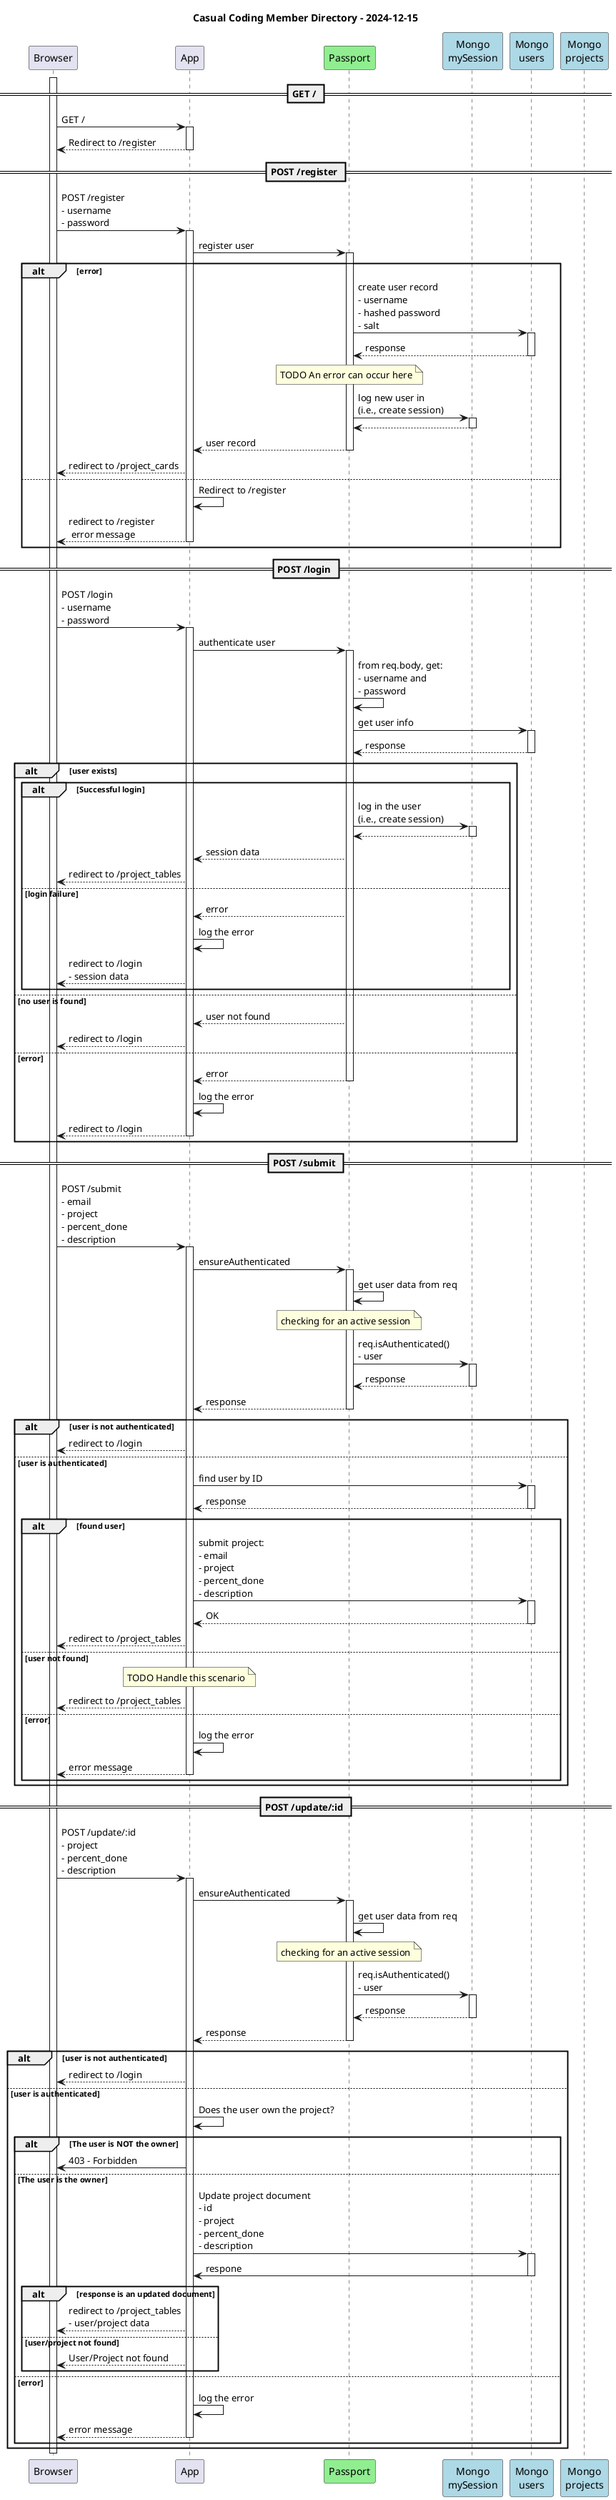@startuml
title Casual Coding Member Directory - 2024-12-15

participant Browser
participant App
participant Passport #lightgreen
participant "Mongo\nmySession" as MySession #lightblue
participant "Mongo\nusers" as Users #lightblue
participant "Mongo\nprojects" as Projects #lightblue

activate Browser

== GET / ==
Browser -> App : GET /
activate App
App --> Browser : Redirect to /register
deactivate App


== POST /register ==
Browser -> App : POST /register\n- username\n- password
activate App
App -> Passport: register user
activate Passport
alt error
  Passport -> Users: create user record\n- username\n- hashed password\n- salt
  activate Users
  Users --> Passport: response
  note over Passport: TODO An error can occur here
  deactivate Users
  Passport -> MySession: log new user in\n(i.e., create session)
  activate MySession
  MySession --> Passport
  deactivate MySession
  Passport --> App: user record
  deactivate Passport
  App --> Browser: redirect to /project_cards
else
  App -> App: Redirect to /register
  App --> Browser: redirect to /register\n error message
  deactivate App
end


== POST /login ==
Browser -> App: POST /login\n- username\n- password
activate App
App -> Passport: authenticate user
activate Passport
Passport -> Passport: from req.body, get:\n- username and\n- password
'  passport.authenticate("local", function (err, user, info) {
Passport -> Users: get user info
activate Users
Users --> Passport: response
deactivate Users
alt user exists
  alt Successful login
    Passport -> MySession: log in the user\n(i.e., create session)
    activate MySession
    MySession --> Passport
    deactivate MySession
    Passport --> App: session data
    App --> Browser: redirect to /project_tables
  else login failure
    Passport --> App: error
    App -> App: log the error
    App --> Browser: redirect to /login\n- session data
  end
else no user is found
  Passport --> App: user not found
  App --> Browser: redirect to /login
else error
  Passport --> App: error
  deactivate Passport
  App -> App: log the error
  App --> Browser: redirect to /login
  deactivate App
end


== POST /submit == 
Browser -> App: POST /submit\n- email\n- project\n- percent_done\n- description
activate App
'MIDDLEWARE
App -> Passport: ensureAuthenticated
activate Passport
Passport -> Passport: get user data from req
note over Passport: checking for an active session
Passport -> MySession: req.isAuthenticated()\n- user
activate MySession
MySession --> Passport: response
deactivate MySession
Passport --> App: response
deactivate Passport
alt user is not authenticated
  App --> Browser: redirect to /login
else user is authenticated
  App -> Users: find user by ID
  activate Users
  Users --> App: response
  deactivate Users
  alt found user
    App -> Users: submit project:\n- email\n- project\n- percent_done\n- description
    activate Users
    Users --> App: OK
    deactivate Users
    App --> Browser: redirect to /project_tables
  else user not found
    note over App: TODO Handle this scenario
    App --> Browser: redirect to /project_tables
  else error
    App -> App: log the error
    App --> Browser: error message
    deactivate App
  end
end

== POST /update/:id ==
Browser -> App: POST /update/:id\n- project\n- percent_done\n- description
activate App
'MIDDLEWARE
App -> Passport: ensureAuthenticated
activate Passport
Passport -> Passport: get user data from req
note over Passport: checking for an active session
Passport -> MySession: req.isAuthenticated()\n- user
activate MySession
MySession --> Passport: response
deactivate MySession
Passport --> App: response
deactivate Passport
alt user is not authenticated
  App --> Browser: redirect to /login
else user is authenticated
  App -> App: Does the user own the project?
  alt The user is NOT the owner
  App -> Browser: 403 - Forbidden
else The user is the owner
    App -> Users: Update project document\n- id\n- project\n- percent_done\n- description
    activate Users
    Users -> App: respone
    deactivate Users
    alt response is an updated document
      App --> Browser: redirect to /project_tables\n- user/project data
    else user/project not found
      App --> Browser: User/Project not found
    end
    '    .catch(err => {
  else error
    App -> App: log the error
    App --> Browser: error message
    deactivate App
  end
end




deactivate Browser
@enduml